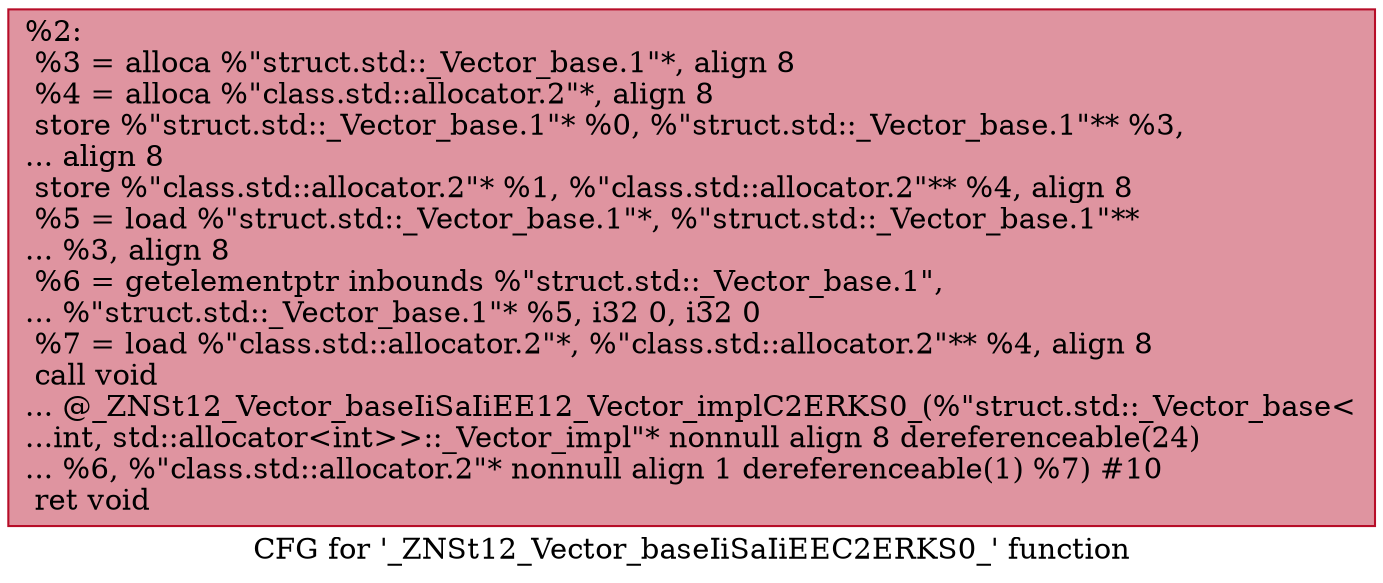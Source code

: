 digraph "CFG for '_ZNSt12_Vector_baseIiSaIiEEC2ERKS0_' function" {
	label="CFG for '_ZNSt12_Vector_baseIiSaIiEEC2ERKS0_' function";

	Node0x55aa9aba3ca0 [shape=record,color="#b70d28ff", style=filled, fillcolor="#b70d2870",label="{%2:\l  %3 = alloca %\"struct.std::_Vector_base.1\"*, align 8\l  %4 = alloca %\"class.std::allocator.2\"*, align 8\l  store %\"struct.std::_Vector_base.1\"* %0, %\"struct.std::_Vector_base.1\"** %3,\l... align 8\l  store %\"class.std::allocator.2\"* %1, %\"class.std::allocator.2\"** %4, align 8\l  %5 = load %\"struct.std::_Vector_base.1\"*, %\"struct.std::_Vector_base.1\"**\l... %3, align 8\l  %6 = getelementptr inbounds %\"struct.std::_Vector_base.1\",\l... %\"struct.std::_Vector_base.1\"* %5, i32 0, i32 0\l  %7 = load %\"class.std::allocator.2\"*, %\"class.std::allocator.2\"** %4, align 8\l  call void\l... @_ZNSt12_Vector_baseIiSaIiEE12_Vector_implC2ERKS0_(%\"struct.std::_Vector_base\<\l...int, std::allocator\<int\>\>::_Vector_impl\"* nonnull align 8 dereferenceable(24)\l... %6, %\"class.std::allocator.2\"* nonnull align 1 dereferenceable(1) %7) #10\l  ret void\l}"];
}
